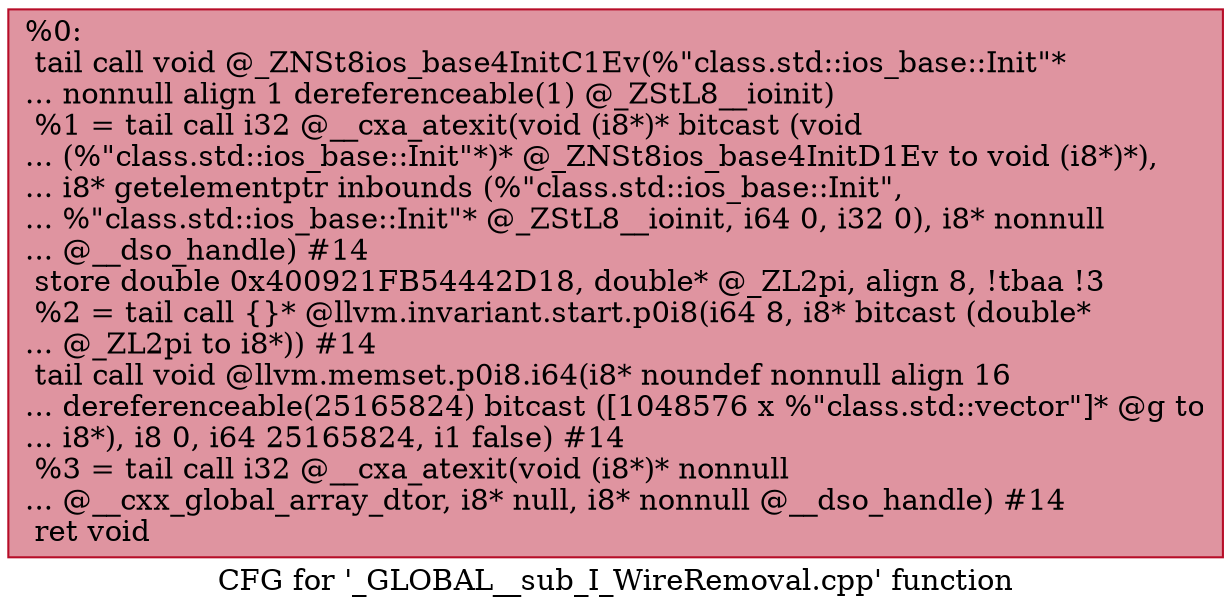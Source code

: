 digraph "CFG for '_GLOBAL__sub_I_WireRemoval.cpp' function" {
	label="CFG for '_GLOBAL__sub_I_WireRemoval.cpp' function";

	Node0x557afd853a90 [shape=record,color="#b70d28ff", style=filled, fillcolor="#b70d2870",label="{%0:\l  tail call void @_ZNSt8ios_base4InitC1Ev(%\"class.std::ios_base::Init\"*\l... nonnull align 1 dereferenceable(1) @_ZStL8__ioinit)\l  %1 = tail call i32 @__cxa_atexit(void (i8*)* bitcast (void\l... (%\"class.std::ios_base::Init\"*)* @_ZNSt8ios_base4InitD1Ev to void (i8*)*),\l... i8* getelementptr inbounds (%\"class.std::ios_base::Init\",\l... %\"class.std::ios_base::Init\"* @_ZStL8__ioinit, i64 0, i32 0), i8* nonnull\l... @__dso_handle) #14\l  store double 0x400921FB54442D18, double* @_ZL2pi, align 8, !tbaa !3\l  %2 = tail call \{\}* @llvm.invariant.start.p0i8(i64 8, i8* bitcast (double*\l... @_ZL2pi to i8*)) #14\l  tail call void @llvm.memset.p0i8.i64(i8* noundef nonnull align 16\l... dereferenceable(25165824) bitcast ([1048576 x %\"class.std::vector\"]* @g to\l... i8*), i8 0, i64 25165824, i1 false) #14\l  %3 = tail call i32 @__cxa_atexit(void (i8*)* nonnull\l... @__cxx_global_array_dtor, i8* null, i8* nonnull @__dso_handle) #14\l  ret void\l}"];
}
